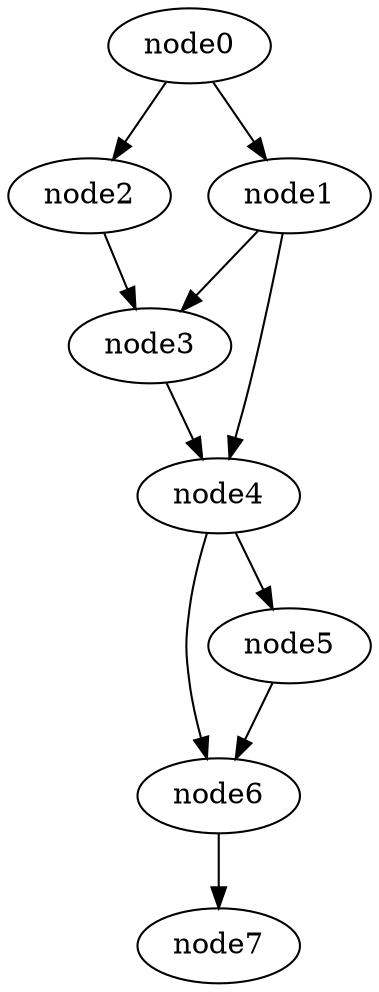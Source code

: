 digraph g{
	node7
	node6 -> node7
	node5 -> node6
	node4 -> node6
	node4 -> node5
	node3 -> node4
	node2 -> node3
	node1 -> node4
	node1 -> node3
	node0 -> node2
	node0 -> node1
}

